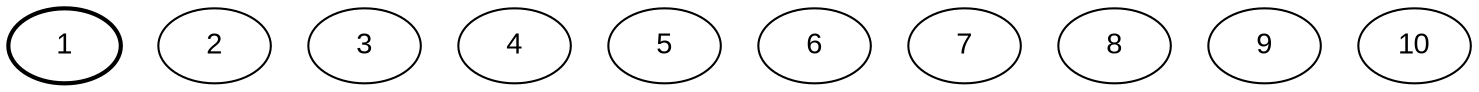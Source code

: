 digraph G {
  1 [shape=ellipse, label="1", fontname="Arial", fontweight="bold"];
  1 [style=bold, label="true"];
  1 [shape=ellipse, label="1", fontname="Arial", fontweight="bold"];
  2 [shape=ellipse, label="2", fontname="Arial", fontweight="bold"];
  3 [shape=ellipse, label="3", fontname="Arial", fontweight="bold"];
  4 [shape=ellipse, label="4", fontname="Arial", fontweight="bold"];
  5 [shape=ellipse, label="5", fontname="Arial", fontweight="bold"];
  6 [shape=ellipse, label="6", fontname="Arial", fontweight="bold"];
  7 [shape=ellipse, label="7", fontname="Arial", fontweight="bold"];
  8 [shape=ellipse, label="8", fontname="Arial", fontweight="bold"];
  9 [shape=ellipse, label="9", fontname="Arial", fontweight="bold"];
  10 [shape=ellipse, label="10", fontname="Arial", fontweight="bold"];
}
